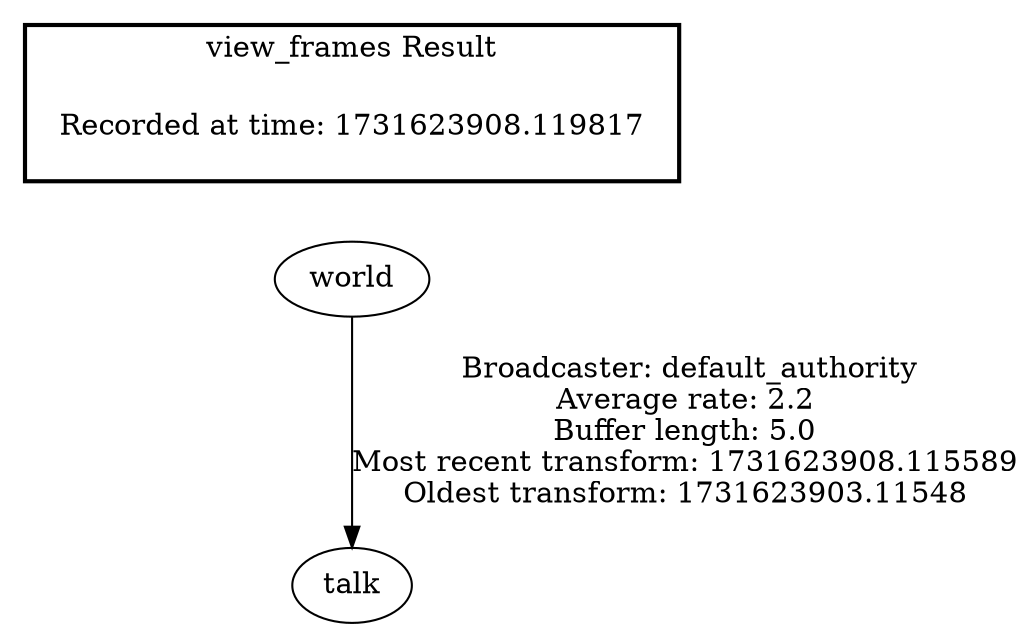 digraph G {
"world" -> "talk"[label=" Broadcaster: default_authority\nAverage rate: 2.2\nBuffer length: 5.0\nMost recent transform: 1731623908.115589\nOldest transform: 1731623903.11548\n"];
edge [style=invis];
 subgraph cluster_legend { style=bold; color=black; label ="view_frames Result";
"Recorded at time: 1731623908.119817"[ shape=plaintext ] ;
}->"world";
}